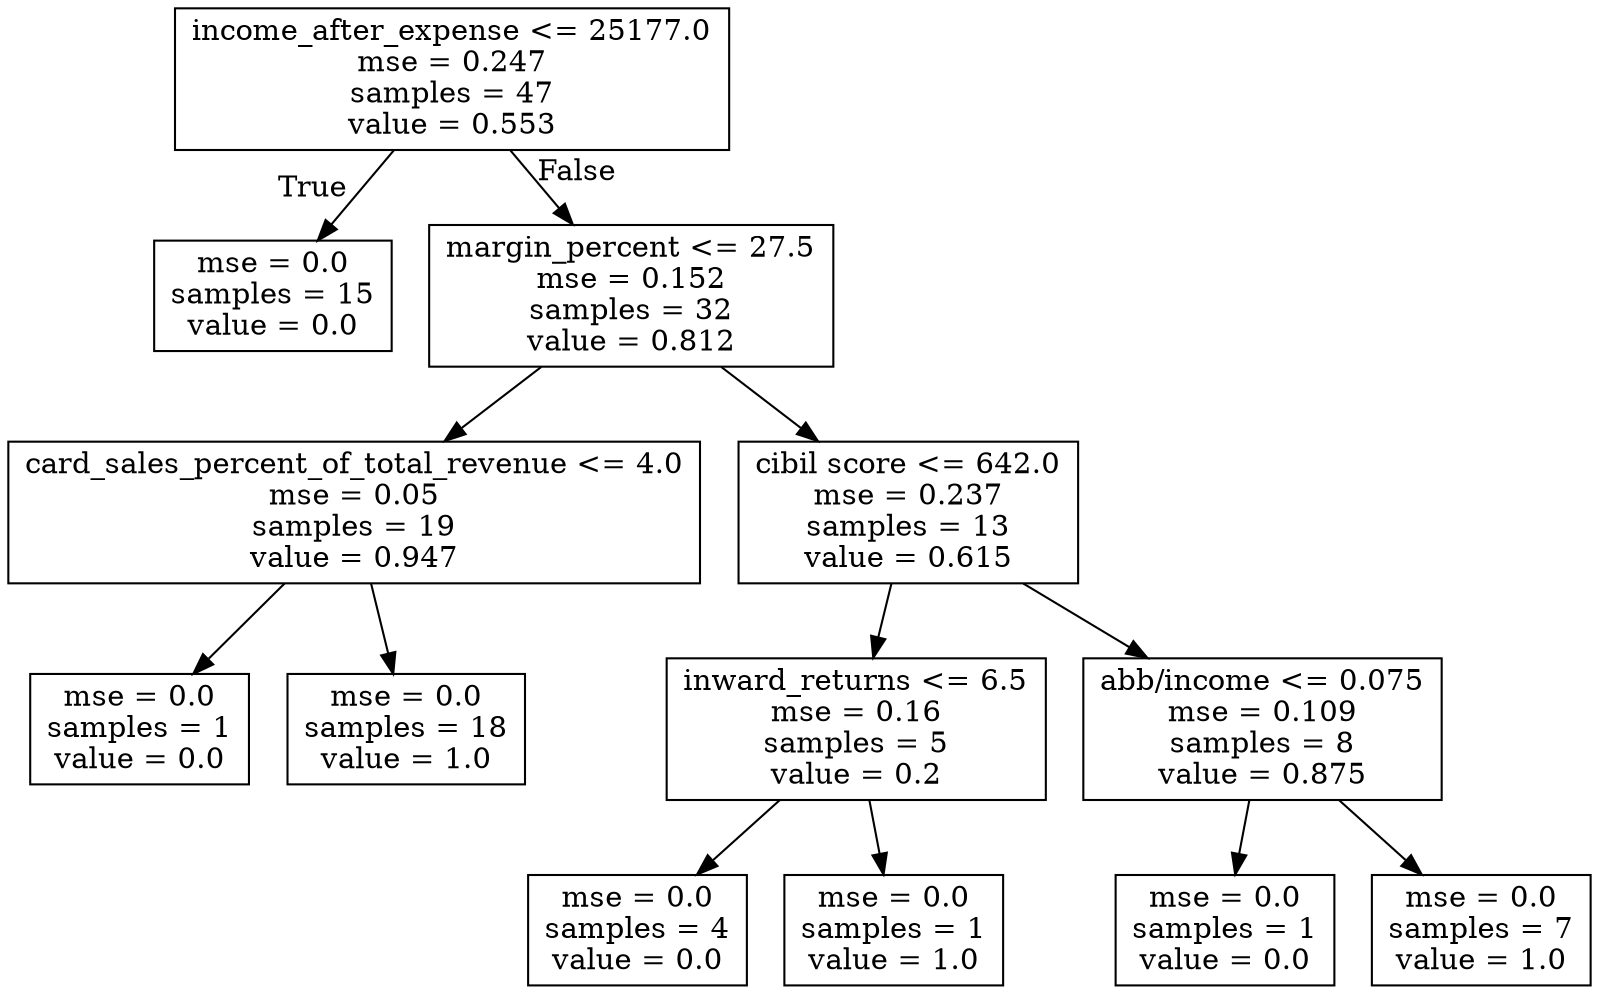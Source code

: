 digraph Tree {
node [shape=box] ;
0 [label="income_after_expense <= 25177.0\nmse = 0.247\nsamples = 47\nvalue = 0.553"] ;
1 [label="mse = 0.0\nsamples = 15\nvalue = 0.0"] ;
0 -> 1 [labeldistance=2.5, labelangle=45, headlabel="True"] ;
2 [label="margin_percent <= 27.5\nmse = 0.152\nsamples = 32\nvalue = 0.812"] ;
0 -> 2 [labeldistance=2.5, labelangle=-45, headlabel="False"] ;
3 [label="card_sales_percent_of_total_revenue <= 4.0\nmse = 0.05\nsamples = 19\nvalue = 0.947"] ;
2 -> 3 ;
4 [label="mse = 0.0\nsamples = 1\nvalue = 0.0"] ;
3 -> 4 ;
5 [label="mse = 0.0\nsamples = 18\nvalue = 1.0"] ;
3 -> 5 ;
6 [label="cibil score <= 642.0\nmse = 0.237\nsamples = 13\nvalue = 0.615"] ;
2 -> 6 ;
7 [label="inward_returns <= 6.5\nmse = 0.16\nsamples = 5\nvalue = 0.2"] ;
6 -> 7 ;
8 [label="mse = 0.0\nsamples = 4\nvalue = 0.0"] ;
7 -> 8 ;
9 [label="mse = 0.0\nsamples = 1\nvalue = 1.0"] ;
7 -> 9 ;
10 [label="abb/income <= 0.075\nmse = 0.109\nsamples = 8\nvalue = 0.875"] ;
6 -> 10 ;
11 [label="mse = 0.0\nsamples = 1\nvalue = 0.0"] ;
10 -> 11 ;
12 [label="mse = 0.0\nsamples = 7\nvalue = 1.0"] ;
10 -> 12 ;
}
